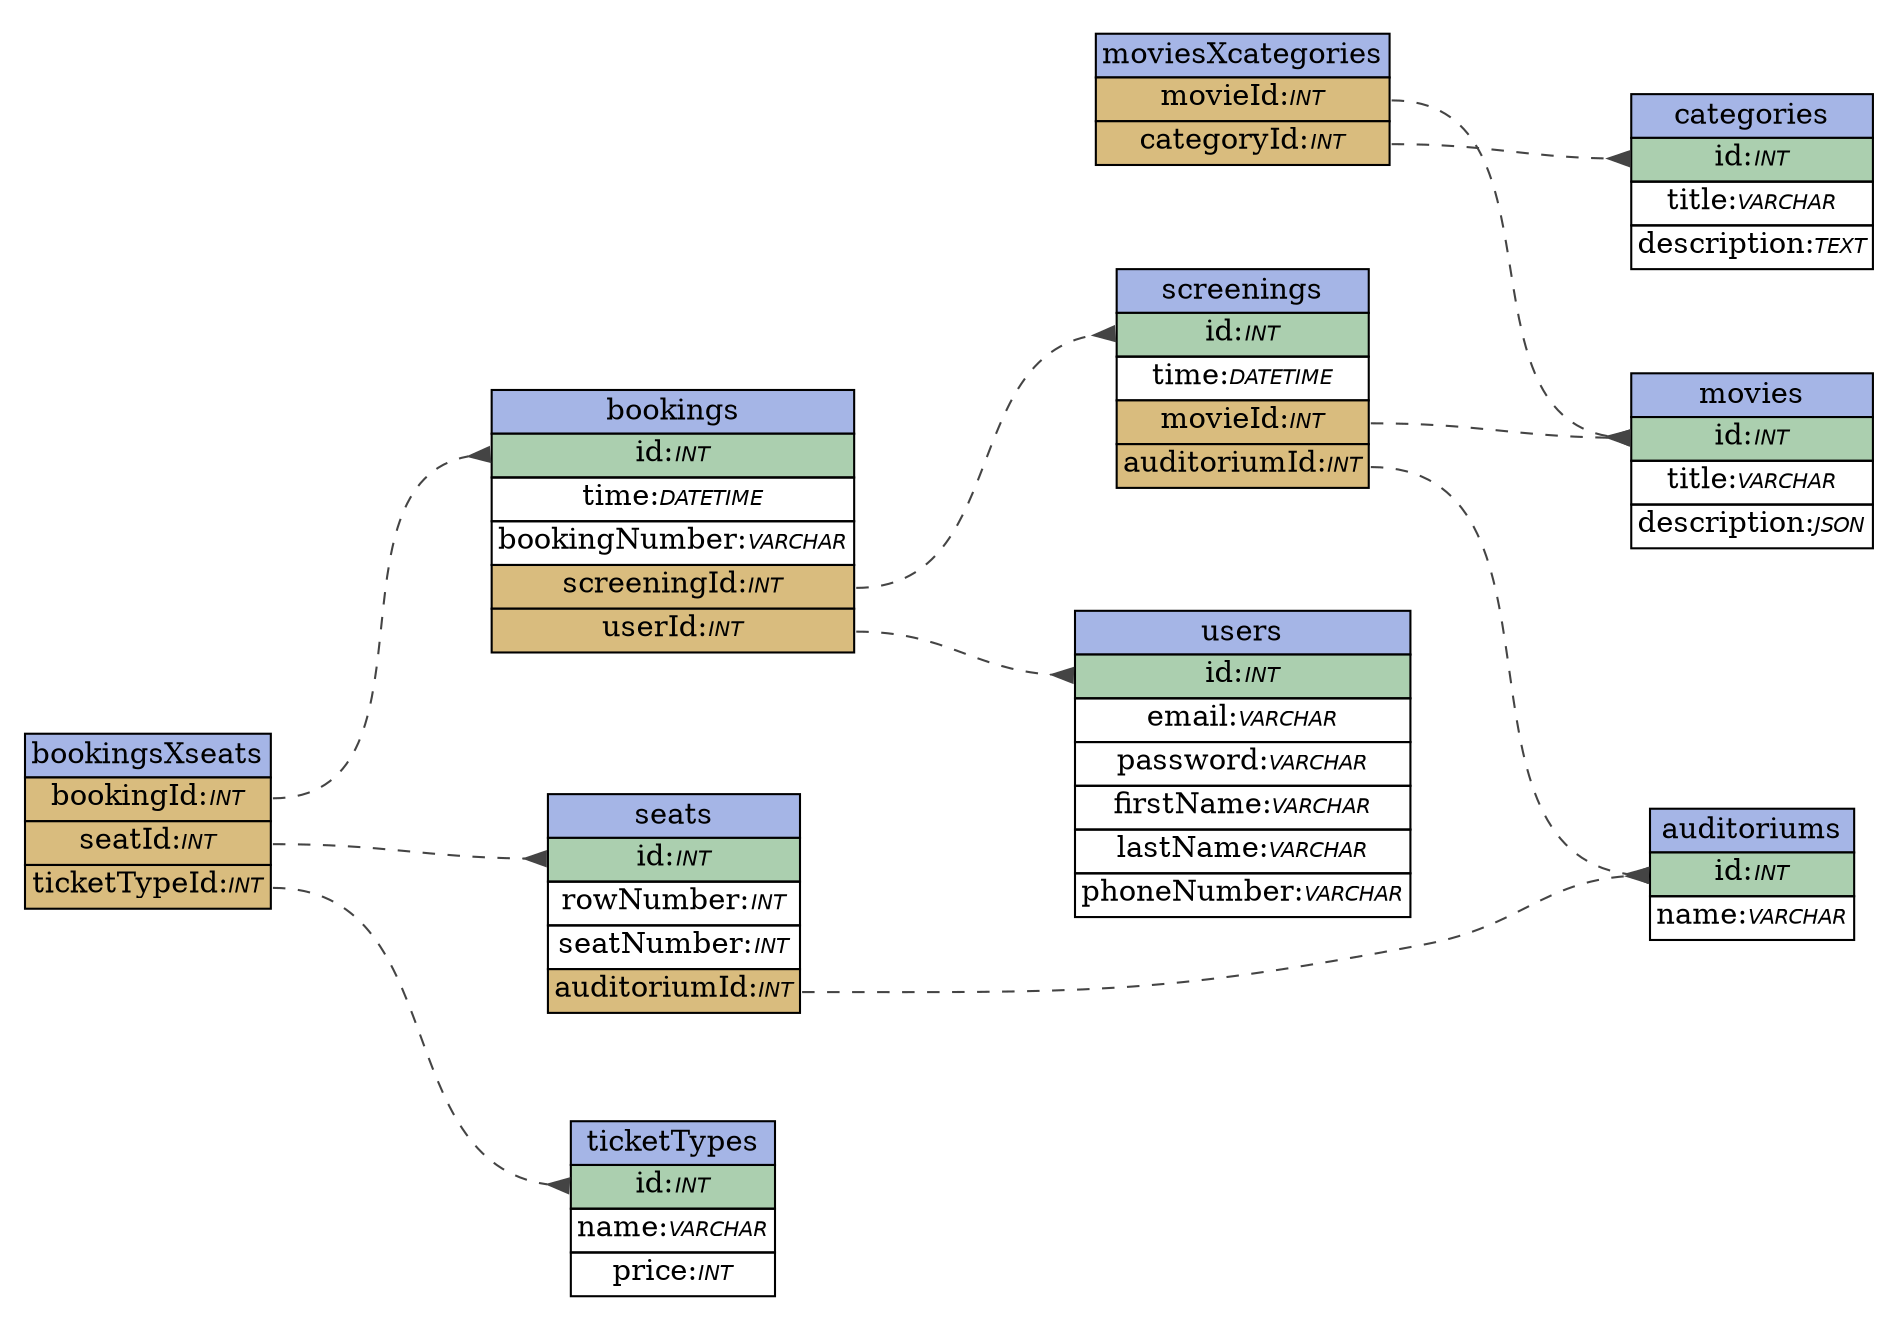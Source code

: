 // ************************************************************
// Generated by: Sequel Ace
// Version 20046
// 
// https://sequel-ace.com/
// https://github.com/Sequel-Ace/Sequel-Ace
// 
// Host: 127.0.0.1 (MySQL 8.0.31)
// Database: cinema-org
// Generation Time: 2023-02-12 21:28:18 +0000
// ************************************************************
digraph "Database Structure" {
  label = "";
  labelloc = t;
  compound = true;
  node [shape = record;];
  fontname = "Helvetica";
  ranksep = 1.25;
  ratio = 0.7;
  rankdir = LR;
  subgraph "table_auditoriums" {
    node [shape = "plaintext";];
    "auditoriums" [label = <
      <TABLE BORDER="0" CELLSPACING="0" CELLBORDER="1">
      <TR><TD COLSPAN="3" BGCOLOR="#a5b5e6">auditoriums</TD></TR>
      <TR><TD COLSPAN="3" BGCOLOR="#abcfaf"  PORT="id">id:<FONT FACE="Helvetica-Oblique" POINT-SIZE="10">INT</FONT></TD></TR>
      <TR><TD COLSPAN="3" PORT="name">name:<FONT FACE="Helvetica-Oblique" POINT-SIZE="10">VARCHAR</FONT></TD></TR>
      </TABLE>>;];
  }
  subgraph "table_bookings" {
    node [shape = "plaintext";];
    "bookings" [label = <
      <TABLE BORDER="0" CELLSPACING="0" CELLBORDER="1">
      <TR><TD COLSPAN="3" BGCOLOR="#a5b5e6">bookings</TD></TR>
      <TR><TD COLSPAN="3" BGCOLOR="#abcfaf"  PORT="id">id:<FONT FACE="Helvetica-Oblique" POINT-SIZE="10">INT</FONT></TD></TR>
      <TR><TD COLSPAN="3" PORT="time">time:<FONT FACE="Helvetica-Oblique" POINT-SIZE="10">DATETIME</FONT></TD></TR>
      <TR><TD COLSPAN="3" PORT="bookingNumber">bookingNumber:<FONT FACE="Helvetica-Oblique" POINT-SIZE="10">VARCHAR</FONT></TD></TR>
      <TR><TD COLSPAN="3" BGCOLOR="#d9bc7e" PORT="screeningId">screeningId:<FONT FACE="Helvetica-Oblique" POINT-SIZE="10">INT</FONT></TD></TR>
      <TR><TD COLSPAN="3" BGCOLOR="#d9bc7e" PORT="userId">userId:<FONT FACE="Helvetica-Oblique" POINT-SIZE="10">INT</FONT></TD></TR>
      </TABLE>>;];
  }
  subgraph "table_bookingsXseats" {
    node [shape = "plaintext";];
    "bookingsXseats" [label = <
      <TABLE BORDER="0" CELLSPACING="0" CELLBORDER="1">
      <TR><TD COLSPAN="3" BGCOLOR="#a5b5e6">bookingsXseats</TD></TR>
      <TR><TD COLSPAN="3" BGCOLOR="#d9bc7e" PORT="bookingId">bookingId:<FONT FACE="Helvetica-Oblique" POINT-SIZE="10">INT</FONT></TD></TR>
      <TR><TD COLSPAN="3" BGCOLOR="#d9bc7e" PORT="seatId">seatId:<FONT FACE="Helvetica-Oblique" POINT-SIZE="10">INT</FONT></TD></TR>
      <TR><TD COLSPAN="3" BGCOLOR="#d9bc7e" PORT="ticketTypeId">ticketTypeId:<FONT FACE="Helvetica-Oblique" POINT-SIZE="10">INT</FONT></TD></TR>
      </TABLE>>;];
  }
  subgraph "table_categories" {
    node [shape = "plaintext";];
    "categories" [label = <
      <TABLE BORDER="0" CELLSPACING="0" CELLBORDER="1">
      <TR><TD COLSPAN="3" BGCOLOR="#a5b5e6">categories</TD></TR>
      <TR><TD COLSPAN="3" BGCOLOR="#abcfaf"  PORT="id">id:<FONT FACE="Helvetica-Oblique" POINT-SIZE="10">INT</FONT></TD></TR>
      <TR><TD COLSPAN="3" PORT="title">title:<FONT FACE="Helvetica-Oblique" POINT-SIZE="10">VARCHAR</FONT></TD></TR>
      <TR><TD COLSPAN="3" PORT="description">description:<FONT FACE="Helvetica-Oblique" POINT-SIZE="10">TEXT</FONT></TD></TR>
      </TABLE>>;];
  }
  subgraph "table_movies" {
    node [shape = "plaintext";];
    "movies" [label = <
      <TABLE BORDER="0" CELLSPACING="0" CELLBORDER="1">
      <TR><TD COLSPAN="3" BGCOLOR="#a5b5e6">movies</TD></TR>
      <TR><TD COLSPAN="3" BGCOLOR="#abcfaf"  PORT="id">id:<FONT FACE="Helvetica-Oblique" POINT-SIZE="10">INT</FONT></TD></TR>
      <TR><TD COLSPAN="3" PORT="title">title:<FONT FACE="Helvetica-Oblique" POINT-SIZE="10">VARCHAR</FONT></TD></TR>
      <TR><TD COLSPAN="3" PORT="description">description:<FONT FACE="Helvetica-Oblique" POINT-SIZE="10">JSON</FONT></TD></TR>
      </TABLE>>;];
  }
  subgraph "table_moviesXcategories" {
    node [shape = "plaintext";];
    "moviesXcategories" [label = <
      <TABLE BORDER="0" CELLSPACING="0" CELLBORDER="1">
      <TR><TD COLSPAN="3" BGCOLOR="#a5b5e6">moviesXcategories</TD></TR>
      <TR><TD COLSPAN="3" BGCOLOR="#d9bc7e" PORT="movieId">movieId:<FONT FACE="Helvetica-Oblique" POINT-SIZE="10">INT</FONT></TD></TR>
      <TR><TD COLSPAN="3" BGCOLOR="#d9bc7e" PORT="categoryId">categoryId:<FONT FACE="Helvetica-Oblique" POINT-SIZE="10">INT</FONT></TD></TR>
      </TABLE>>;];
  }
  subgraph "table_screenings" {
    node [shape = "plaintext";];
    "screenings" [label = <
      <TABLE BORDER="0" CELLSPACING="0" CELLBORDER="1">
      <TR><TD COLSPAN="3" BGCOLOR="#a5b5e6">screenings</TD></TR>
      <TR><TD COLSPAN="3" BGCOLOR="#abcfaf"  PORT="id">id:<FONT FACE="Helvetica-Oblique" POINT-SIZE="10">INT</FONT></TD></TR>
      <TR><TD COLSPAN="3" PORT="time">time:<FONT FACE="Helvetica-Oblique" POINT-SIZE="10">DATETIME</FONT></TD></TR>
      <TR><TD COLSPAN="3" BGCOLOR="#d9bc7e" PORT="movieId">movieId:<FONT FACE="Helvetica-Oblique" POINT-SIZE="10">INT</FONT></TD></TR>
      <TR><TD COLSPAN="3" BGCOLOR="#d9bc7e" PORT="auditoriumId">auditoriumId:<FONT FACE="Helvetica-Oblique" POINT-SIZE="10">INT</FONT></TD></TR>
      </TABLE>>;];
  }
  subgraph "table_seats" {
    node [shape = "plaintext";];
    "seats" [label = <
      <TABLE BORDER="0" CELLSPACING="0" CELLBORDER="1">
      <TR><TD COLSPAN="3" BGCOLOR="#a5b5e6">seats</TD></TR>
      <TR><TD COLSPAN="3" BGCOLOR="#abcfaf"  PORT="id">id:<FONT FACE="Helvetica-Oblique" POINT-SIZE="10">INT</FONT></TD></TR>
      <TR><TD COLSPAN="3" PORT="rowNumber">rowNumber:<FONT FACE="Helvetica-Oblique" POINT-SIZE="10">INT</FONT></TD></TR>
      <TR><TD COLSPAN="3" PORT="seatNumber">seatNumber:<FONT FACE="Helvetica-Oblique" POINT-SIZE="10">INT</FONT></TD></TR>
      <TR><TD COLSPAN="3" BGCOLOR="#d9bc7e" PORT="auditoriumId">auditoriumId:<FONT FACE="Helvetica-Oblique" POINT-SIZE="10">INT</FONT></TD></TR>
      </TABLE>>;];
  }
  subgraph "table_ticketTypes" {
    node [shape = "plaintext";];
    "ticketTypes" [label = <
      <TABLE BORDER="0" CELLSPACING="0" CELLBORDER="1">
      <TR><TD COLSPAN="3" BGCOLOR="#a5b5e6">ticketTypes</TD></TR>
      <TR><TD COLSPAN="3" BGCOLOR="#abcfaf"  PORT="id">id:<FONT FACE="Helvetica-Oblique" POINT-SIZE="10">INT</FONT></TD></TR>
      <TR><TD COLSPAN="3" PORT="name">name:<FONT FACE="Helvetica-Oblique" POINT-SIZE="10">VARCHAR</FONT></TD></TR>
      <TR><TD COLSPAN="3" PORT="price">price:<FONT FACE="Helvetica-Oblique" POINT-SIZE="10">INT</FONT></TD></TR>
      </TABLE>>;];
  }
  subgraph "table_users" {
    node [shape = "plaintext";];
    "users" [label = <
      <TABLE BORDER="0" CELLSPACING="0" CELLBORDER="1">
      <TR><TD COLSPAN="3" BGCOLOR="#a5b5e6">users</TD></TR>
      <TR><TD COLSPAN="3" BGCOLOR="#abcfaf"  PORT="id">id:<FONT FACE="Helvetica-Oblique" POINT-SIZE="10">INT</FONT></TD></TR>
      <TR><TD COLSPAN="3" PORT="email">email:<FONT FACE="Helvetica-Oblique" POINT-SIZE="10">VARCHAR</FONT></TD></TR>
      <TR><TD COLSPAN="3" PORT="password">password:<FONT FACE="Helvetica-Oblique" POINT-SIZE="10">VARCHAR</FONT></TD></TR>
      <TR><TD COLSPAN="3" PORT="firstName">firstName:<FONT FACE="Helvetica-Oblique" POINT-SIZE="10">VARCHAR</FONT></TD></TR>
      <TR><TD COLSPAN="3" PORT="lastName">lastName:<FONT FACE="Helvetica-Oblique" POINT-SIZE="10">VARCHAR</FONT></TD></TR>
      <TR><TD COLSPAN="3" PORT="phoneNumber">phoneNumber:<FONT FACE="Helvetica-Oblique" POINT-SIZE="10">VARCHAR</FONT></TD></TR>
      </TABLE>>;];
  }
  edge [arrowhead = inv; arrowtail = normal; style = dashed; color = "#444444";];
  bookings:screeningId -> screenings:id;
  bookings:userId -> users:id;
  bookingsXseats:bookingId -> bookings:id;
  bookingsXseats:seatId -> seats:id;
  bookingsXseats:ticketTypeId -> ticketTypes:id;
  moviesXcategories:movieId -> movies:id;
  moviesXcategories:categoryId -> categories:id;
  screenings:movieId -> movies:id;
  screenings:auditoriumId -> auditoriums:id;
  seats:auditoriumId -> auditoriums:id;
}